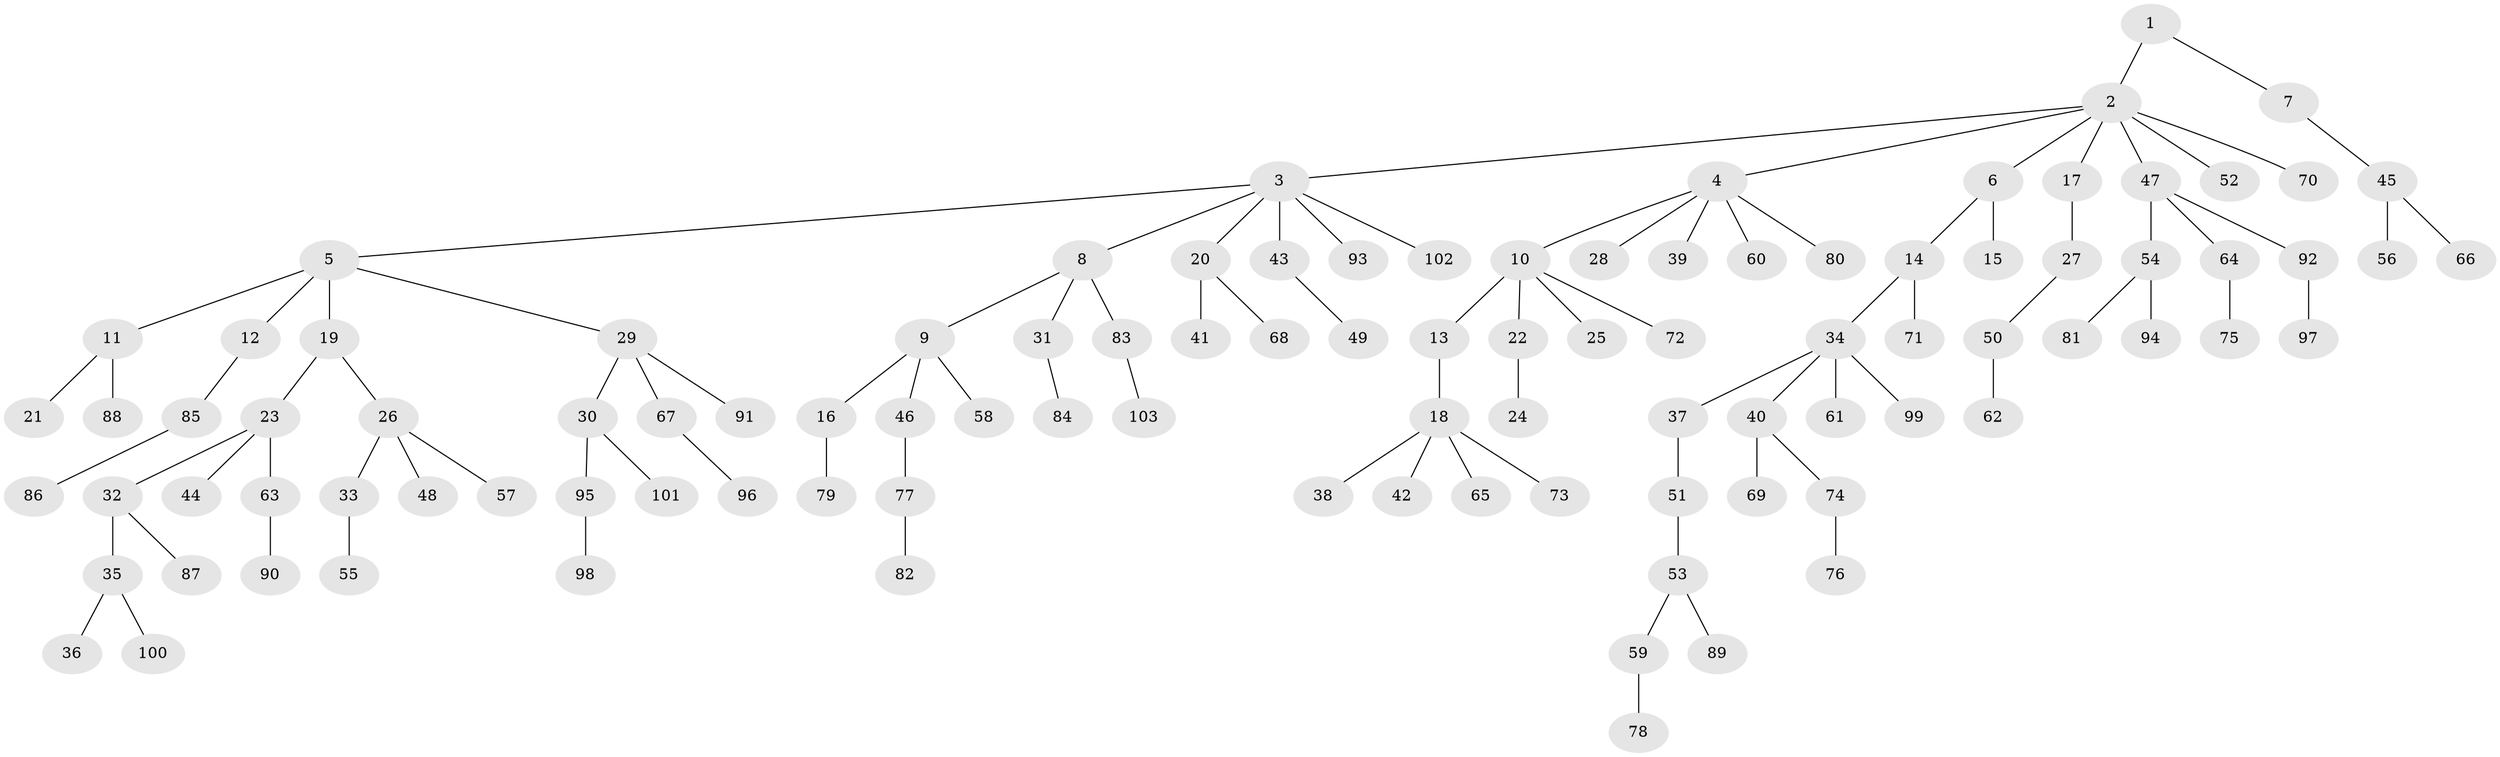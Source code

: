 // Generated by graph-tools (version 1.1) at 2025/36/03/09/25 02:36:31]
// undirected, 103 vertices, 102 edges
graph export_dot {
graph [start="1"]
  node [color=gray90,style=filled];
  1;
  2;
  3;
  4;
  5;
  6;
  7;
  8;
  9;
  10;
  11;
  12;
  13;
  14;
  15;
  16;
  17;
  18;
  19;
  20;
  21;
  22;
  23;
  24;
  25;
  26;
  27;
  28;
  29;
  30;
  31;
  32;
  33;
  34;
  35;
  36;
  37;
  38;
  39;
  40;
  41;
  42;
  43;
  44;
  45;
  46;
  47;
  48;
  49;
  50;
  51;
  52;
  53;
  54;
  55;
  56;
  57;
  58;
  59;
  60;
  61;
  62;
  63;
  64;
  65;
  66;
  67;
  68;
  69;
  70;
  71;
  72;
  73;
  74;
  75;
  76;
  77;
  78;
  79;
  80;
  81;
  82;
  83;
  84;
  85;
  86;
  87;
  88;
  89;
  90;
  91;
  92;
  93;
  94;
  95;
  96;
  97;
  98;
  99;
  100;
  101;
  102;
  103;
  1 -- 2;
  1 -- 7;
  2 -- 3;
  2 -- 4;
  2 -- 6;
  2 -- 17;
  2 -- 47;
  2 -- 52;
  2 -- 70;
  3 -- 5;
  3 -- 8;
  3 -- 20;
  3 -- 43;
  3 -- 93;
  3 -- 102;
  4 -- 10;
  4 -- 28;
  4 -- 39;
  4 -- 60;
  4 -- 80;
  5 -- 11;
  5 -- 12;
  5 -- 19;
  5 -- 29;
  6 -- 14;
  6 -- 15;
  7 -- 45;
  8 -- 9;
  8 -- 31;
  8 -- 83;
  9 -- 16;
  9 -- 46;
  9 -- 58;
  10 -- 13;
  10 -- 22;
  10 -- 25;
  10 -- 72;
  11 -- 21;
  11 -- 88;
  12 -- 85;
  13 -- 18;
  14 -- 34;
  14 -- 71;
  16 -- 79;
  17 -- 27;
  18 -- 38;
  18 -- 42;
  18 -- 65;
  18 -- 73;
  19 -- 23;
  19 -- 26;
  20 -- 41;
  20 -- 68;
  22 -- 24;
  23 -- 32;
  23 -- 44;
  23 -- 63;
  26 -- 33;
  26 -- 48;
  26 -- 57;
  27 -- 50;
  29 -- 30;
  29 -- 67;
  29 -- 91;
  30 -- 95;
  30 -- 101;
  31 -- 84;
  32 -- 35;
  32 -- 87;
  33 -- 55;
  34 -- 37;
  34 -- 40;
  34 -- 61;
  34 -- 99;
  35 -- 36;
  35 -- 100;
  37 -- 51;
  40 -- 69;
  40 -- 74;
  43 -- 49;
  45 -- 56;
  45 -- 66;
  46 -- 77;
  47 -- 54;
  47 -- 64;
  47 -- 92;
  50 -- 62;
  51 -- 53;
  53 -- 59;
  53 -- 89;
  54 -- 81;
  54 -- 94;
  59 -- 78;
  63 -- 90;
  64 -- 75;
  67 -- 96;
  74 -- 76;
  77 -- 82;
  83 -- 103;
  85 -- 86;
  92 -- 97;
  95 -- 98;
}
